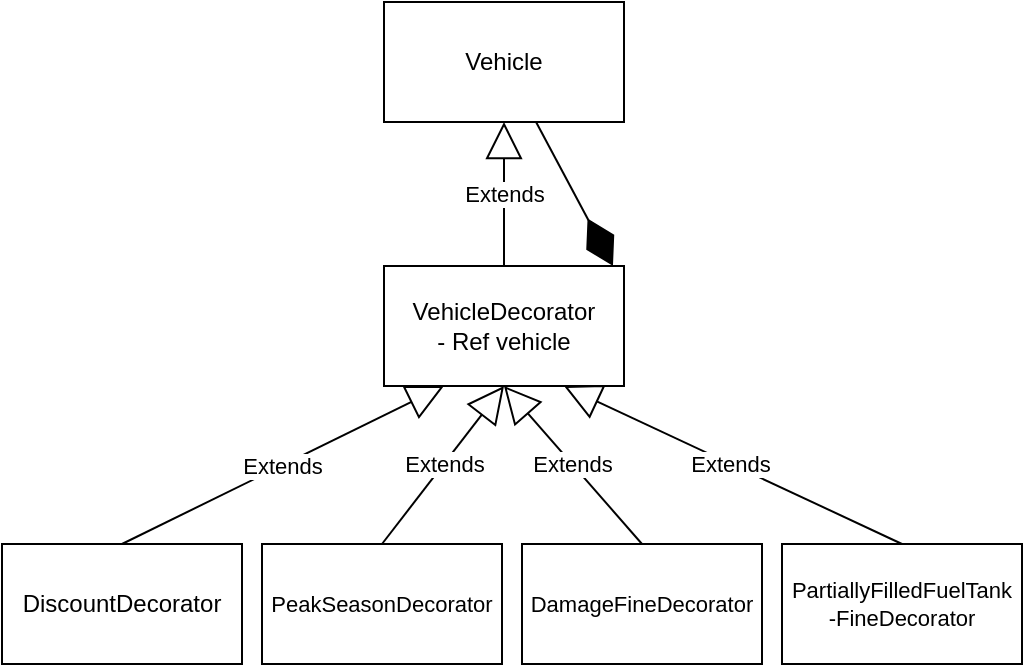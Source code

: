 <mxfile version="24.2.5" type="device">
  <diagram name="Page-1" id="UazDbSASBo2PSNi_CW-B">
    <mxGraphModel dx="837" dy="454" grid="1" gridSize="10" guides="1" tooltips="1" connect="1" arrows="1" fold="1" page="1" pageScale="1" pageWidth="827" pageHeight="1169" math="0" shadow="0">
      <root>
        <mxCell id="0" />
        <mxCell id="1" parent="0" />
        <mxCell id="S1OP-fnmZRzpl1cLUC8_-1" value="Vehicle" style="rounded=0;whiteSpace=wrap;html=1;" parent="1" vertex="1">
          <mxGeometry x="350" y="334" width="120" height="60" as="geometry" />
        </mxCell>
        <mxCell id="S1OP-fnmZRzpl1cLUC8_-2" value="VehicleDecorator&lt;div&gt;- Ref vehicle&lt;/div&gt;" style="rounded=0;whiteSpace=wrap;html=1;" parent="1" vertex="1">
          <mxGeometry x="350" y="466" width="120" height="60" as="geometry" />
        </mxCell>
        <mxCell id="S1OP-fnmZRzpl1cLUC8_-3" value="Extends" style="endArrow=block;endSize=16;endFill=0;html=1;rounded=0;entryX=0.5;entryY=1;entryDx=0;entryDy=0;exitX=0.5;exitY=0;exitDx=0;exitDy=0;" parent="1" source="S1OP-fnmZRzpl1cLUC8_-2" target="S1OP-fnmZRzpl1cLUC8_-1" edge="1">
          <mxGeometry width="160" relative="1" as="geometry">
            <mxPoint x="330" y="380" as="sourcePoint" />
            <mxPoint x="490" y="380" as="targetPoint" />
            <mxPoint as="offset" />
          </mxGeometry>
        </mxCell>
        <mxCell id="S1OP-fnmZRzpl1cLUC8_-4" value="PartiallyFilledFuelTank&lt;br style=&quot;font-size: 11px;&quot;&gt;-FineDecorator" style="rounded=0;whiteSpace=wrap;html=1;fontSize=11;" parent="1" vertex="1">
          <mxGeometry x="549" y="605" width="120" height="60" as="geometry" />
        </mxCell>
        <mxCell id="S1OP-fnmZRzpl1cLUC8_-5" value="DamageFineDecorator" style="rounded=0;whiteSpace=wrap;html=1;fontSize=11;" parent="1" vertex="1">
          <mxGeometry x="419" y="605" width="120" height="60" as="geometry" />
        </mxCell>
        <mxCell id="S1OP-fnmZRzpl1cLUC8_-6" value="DiscountDecorator" style="rounded=0;whiteSpace=wrap;html=1;" parent="1" vertex="1">
          <mxGeometry x="159" y="605" width="120" height="60" as="geometry" />
        </mxCell>
        <mxCell id="S1OP-fnmZRzpl1cLUC8_-7" value="PeakSeasonDecorator" style="rounded=0;whiteSpace=wrap;html=1;fontSize=11;" parent="1" vertex="1">
          <mxGeometry x="289" y="605" width="120" height="60" as="geometry" />
        </mxCell>
        <mxCell id="S1OP-fnmZRzpl1cLUC8_-8" value="Extends" style="endArrow=block;endSize=16;endFill=0;html=1;rounded=0;entryX=0.25;entryY=1;entryDx=0;entryDy=0;exitX=0.5;exitY=0;exitDx=0;exitDy=0;" parent="1" source="S1OP-fnmZRzpl1cLUC8_-6" target="S1OP-fnmZRzpl1cLUC8_-2" edge="1">
          <mxGeometry width="160" relative="1" as="geometry">
            <mxPoint x="420" y="476" as="sourcePoint" />
            <mxPoint x="420" y="404" as="targetPoint" />
            <mxPoint as="offset" />
          </mxGeometry>
        </mxCell>
        <mxCell id="S1OP-fnmZRzpl1cLUC8_-9" value="Extends" style="endArrow=block;endSize=16;endFill=0;html=1;rounded=0;exitX=0.5;exitY=0;exitDx=0;exitDy=0;entryX=0.5;entryY=1;entryDx=0;entryDy=0;" parent="1" source="S1OP-fnmZRzpl1cLUC8_-5" target="S1OP-fnmZRzpl1cLUC8_-2" edge="1">
          <mxGeometry width="160" relative="1" as="geometry">
            <mxPoint x="229" y="615" as="sourcePoint" />
            <mxPoint x="410" y="530" as="targetPoint" />
            <mxPoint as="offset" />
          </mxGeometry>
        </mxCell>
        <mxCell id="S1OP-fnmZRzpl1cLUC8_-11" value="Extends" style="endArrow=block;endSize=16;endFill=0;html=1;rounded=0;exitX=0.5;exitY=0;exitDx=0;exitDy=0;entryX=0.5;entryY=1;entryDx=0;entryDy=0;" parent="1" source="S1OP-fnmZRzpl1cLUC8_-7" target="S1OP-fnmZRzpl1cLUC8_-2" edge="1">
          <mxGeometry width="160" relative="1" as="geometry">
            <mxPoint x="359" y="615" as="sourcePoint" />
            <mxPoint x="380" y="526" as="targetPoint" />
            <mxPoint as="offset" />
          </mxGeometry>
        </mxCell>
        <mxCell id="S1OP-fnmZRzpl1cLUC8_-12" value="Extends" style="endArrow=block;endSize=16;endFill=0;html=1;rounded=0;entryX=0.75;entryY=1;entryDx=0;entryDy=0;exitX=0.5;exitY=0;exitDx=0;exitDy=0;" parent="1" source="S1OP-fnmZRzpl1cLUC8_-4" target="S1OP-fnmZRzpl1cLUC8_-2" edge="1">
          <mxGeometry x="0.011" width="160" relative="1" as="geometry">
            <mxPoint x="489" y="615" as="sourcePoint" />
            <mxPoint x="420" y="536" as="targetPoint" />
            <mxPoint as="offset" />
          </mxGeometry>
        </mxCell>
        <mxCell id="iBJvOBk4VErQSFyTDhWF-1" value="" style="endArrow=diamondThin;endFill=1;endSize=24;html=1;rounded=0;entryX=0.954;entryY=0;entryDx=0;entryDy=0;entryPerimeter=0;" edge="1" parent="1" source="S1OP-fnmZRzpl1cLUC8_-1" target="S1OP-fnmZRzpl1cLUC8_-2">
          <mxGeometry width="160" relative="1" as="geometry">
            <mxPoint x="340" y="500" as="sourcePoint" />
            <mxPoint x="500" y="500" as="targetPoint" />
          </mxGeometry>
        </mxCell>
      </root>
    </mxGraphModel>
  </diagram>
</mxfile>

